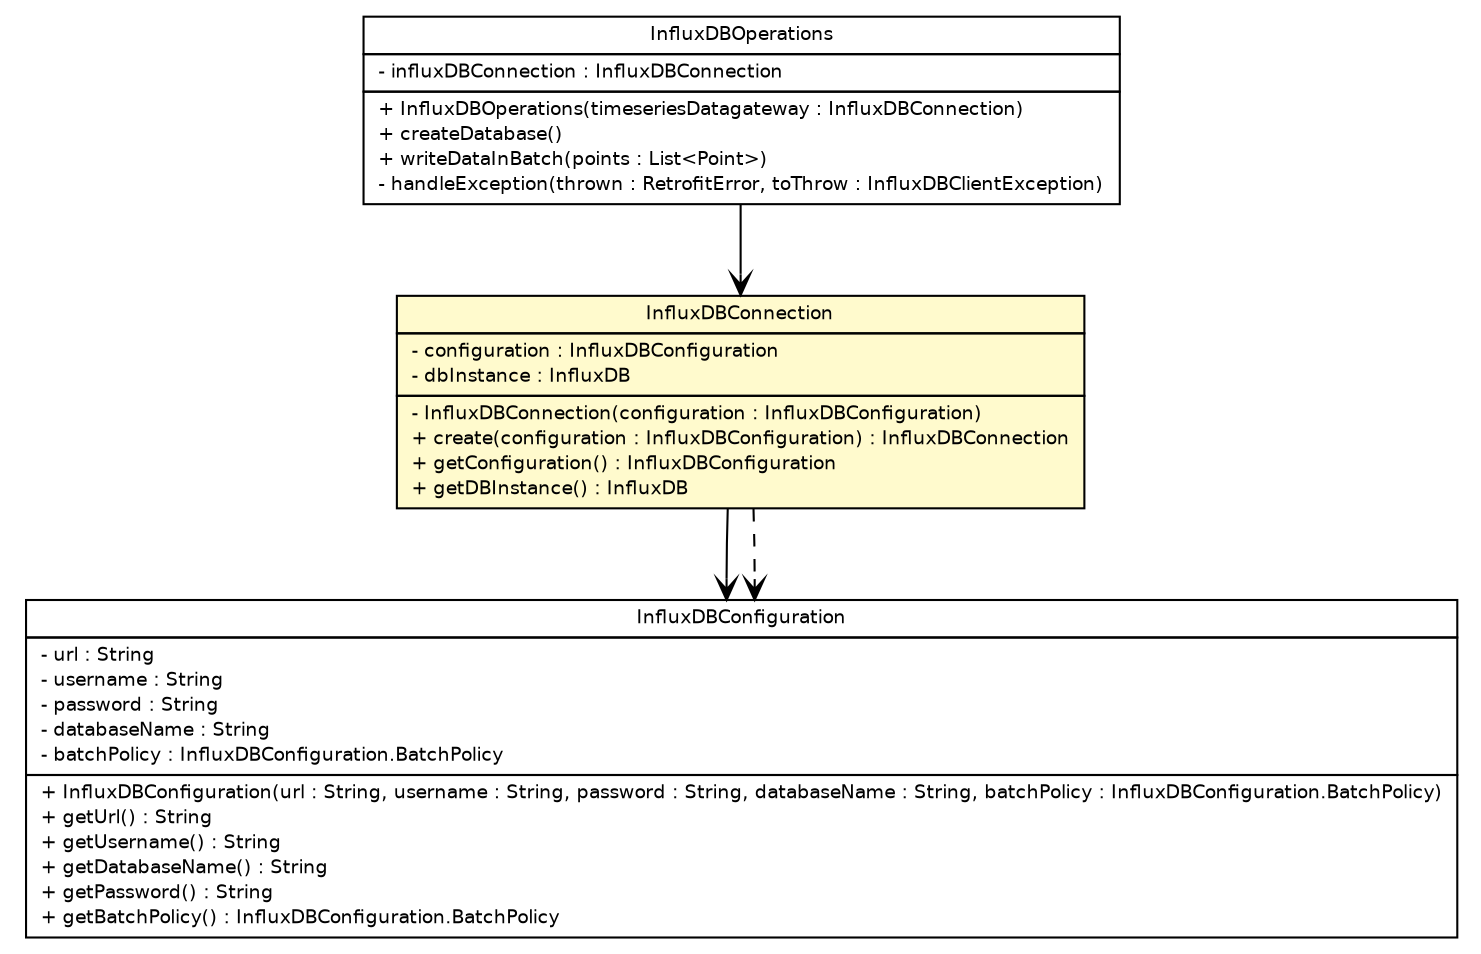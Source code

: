 #!/usr/local/bin/dot
#
# Class diagram 
# Generated by UMLGraph version R5_6-24-gf6e263 (http://www.umlgraph.org/)
#

digraph G {
	edge [fontname="Helvetica",fontsize=10,labelfontname="Helvetica",labelfontsize=10];
	node [fontname="Helvetica",fontsize=10,shape=plaintext];
	nodesep=0.25;
	ranksep=0.5;
	// com.polymathiccoder.servo.publish.influxdb.operations.InfluxDBOperations
	c160 [label=<<table title="com.polymathiccoder.servo.publish.influxdb.operations.InfluxDBOperations" border="0" cellborder="1" cellspacing="0" cellpadding="2" port="p" href="./InfluxDBOperations.html">
		<tr><td><table border="0" cellspacing="0" cellpadding="1">
<tr><td align="center" balign="center"> InfluxDBOperations </td></tr>
		</table></td></tr>
		<tr><td><table border="0" cellspacing="0" cellpadding="1">
<tr><td align="left" balign="left"> - influxDBConnection : InfluxDBConnection </td></tr>
		</table></td></tr>
		<tr><td><table border="0" cellspacing="0" cellpadding="1">
<tr><td align="left" balign="left"> + InfluxDBOperations(timeseriesDatagateway : InfluxDBConnection) </td></tr>
<tr><td align="left" balign="left"> + createDatabase() </td></tr>
<tr><td align="left" balign="left"> + writeDataInBatch(points : List&lt;Point&gt;) </td></tr>
<tr><td align="left" balign="left"> - handleException(thrown : RetrofitError, toThrow : InfluxDBClientException) </td></tr>
		</table></td></tr>
		</table>>, URL="./InfluxDBOperations.html", fontname="Helvetica", fontcolor="black", fontsize=9.0];
	// com.polymathiccoder.servo.publish.influxdb.operations.InfluxDBConnection
	c161 [label=<<table title="com.polymathiccoder.servo.publish.influxdb.operations.InfluxDBConnection" border="0" cellborder="1" cellspacing="0" cellpadding="2" port="p" bgcolor="lemonChiffon" href="./InfluxDBConnection.html">
		<tr><td><table border="0" cellspacing="0" cellpadding="1">
<tr><td align="center" balign="center"> InfluxDBConnection </td></tr>
		</table></td></tr>
		<tr><td><table border="0" cellspacing="0" cellpadding="1">
<tr><td align="left" balign="left"> - configuration : InfluxDBConfiguration </td></tr>
<tr><td align="left" balign="left"> - dbInstance : InfluxDB </td></tr>
		</table></td></tr>
		<tr><td><table border="0" cellspacing="0" cellpadding="1">
<tr><td align="left" balign="left"> - InfluxDBConnection(configuration : InfluxDBConfiguration) </td></tr>
<tr><td align="left" balign="left"> + create(configuration : InfluxDBConfiguration) : InfluxDBConnection </td></tr>
<tr><td align="left" balign="left"> + getConfiguration() : InfluxDBConfiguration </td></tr>
<tr><td align="left" balign="left"> + getDBInstance() : InfluxDB </td></tr>
		</table></td></tr>
		</table>>, URL="./InfluxDBConnection.html", fontname="Helvetica", fontcolor="black", fontsize=9.0];
	// com.polymathiccoder.servo.publish.influxdb.operations.InfluxDBConfiguration
	c162 [label=<<table title="com.polymathiccoder.servo.publish.influxdb.operations.InfluxDBConfiguration" border="0" cellborder="1" cellspacing="0" cellpadding="2" port="p" href="./InfluxDBConfiguration.html">
		<tr><td><table border="0" cellspacing="0" cellpadding="1">
<tr><td align="center" balign="center"> InfluxDBConfiguration </td></tr>
		</table></td></tr>
		<tr><td><table border="0" cellspacing="0" cellpadding="1">
<tr><td align="left" balign="left"> - url : String </td></tr>
<tr><td align="left" balign="left"> - username : String </td></tr>
<tr><td align="left" balign="left"> - password : String </td></tr>
<tr><td align="left" balign="left"> - databaseName : String </td></tr>
<tr><td align="left" balign="left"> - batchPolicy : InfluxDBConfiguration.BatchPolicy </td></tr>
		</table></td></tr>
		<tr><td><table border="0" cellspacing="0" cellpadding="1">
<tr><td align="left" balign="left"> + InfluxDBConfiguration(url : String, username : String, password : String, databaseName : String, batchPolicy : InfluxDBConfiguration.BatchPolicy) </td></tr>
<tr><td align="left" balign="left"> + getUrl() : String </td></tr>
<tr><td align="left" balign="left"> + getUsername() : String </td></tr>
<tr><td align="left" balign="left"> + getDatabaseName() : String </td></tr>
<tr><td align="left" balign="left"> + getPassword() : String </td></tr>
<tr><td align="left" balign="left"> + getBatchPolicy() : InfluxDBConfiguration.BatchPolicy </td></tr>
		</table></td></tr>
		</table>>, URL="./InfluxDBConfiguration.html", fontname="Helvetica", fontcolor="black", fontsize=9.0];
	// com.polymathiccoder.servo.publish.influxdb.operations.InfluxDBOperations NAVASSOC com.polymathiccoder.servo.publish.influxdb.operations.InfluxDBConnection
	c160:p -> c161:p [taillabel="", label="", headlabel="", fontname="Helvetica", fontcolor="black", fontsize=10.0, color="black", arrowhead=open];
	// com.polymathiccoder.servo.publish.influxdb.operations.InfluxDBConnection NAVASSOC com.polymathiccoder.servo.publish.influxdb.operations.InfluxDBConfiguration
	c161:p -> c162:p [taillabel="", label="", headlabel="", fontname="Helvetica", fontcolor="black", fontsize=10.0, color="black", arrowhead=open];
	// com.polymathiccoder.servo.publish.influxdb.operations.InfluxDBConnection DEPEND com.polymathiccoder.servo.publish.influxdb.operations.InfluxDBConfiguration
	c161:p -> c162:p [taillabel="", label="", headlabel="", fontname="Helvetica", fontcolor="black", fontsize=10.0, color="black", arrowhead=open, style=dashed];
}

